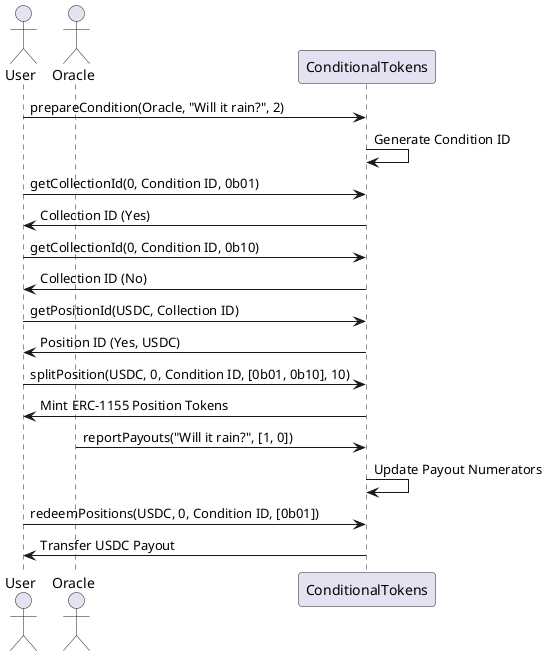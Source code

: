 @startuml
actor User
actor Oracle
participant "ConditionalTokens" as Contract

User -> Contract : prepareCondition(Oracle, "Will it rain?", 2)
Contract -> Contract : Generate Condition ID

User -> Contract : getCollectionId(0, Condition ID, 0b01)
Contract -> User : Collection ID (Yes)

User -> Contract : getCollectionId(0, Condition ID, 0b10)
Contract -> User : Collection ID (No)

User -> Contract : getPositionId(USDC, Collection ID)
Contract -> User : Position ID (Yes, USDC)

User -> Contract : splitPosition(USDC, 0, Condition ID, [0b01, 0b10], 10)
Contract -> User : Mint ERC-1155 Position Tokens

Oracle -> Contract : reportPayouts("Will it rain?", [1, 0])
Contract -> Contract : Update Payout Numerators

User -> Contract : redeemPositions(USDC, 0, Condition ID, [0b01])
Contract -> User : Transfer USDC Payout

@enduml
